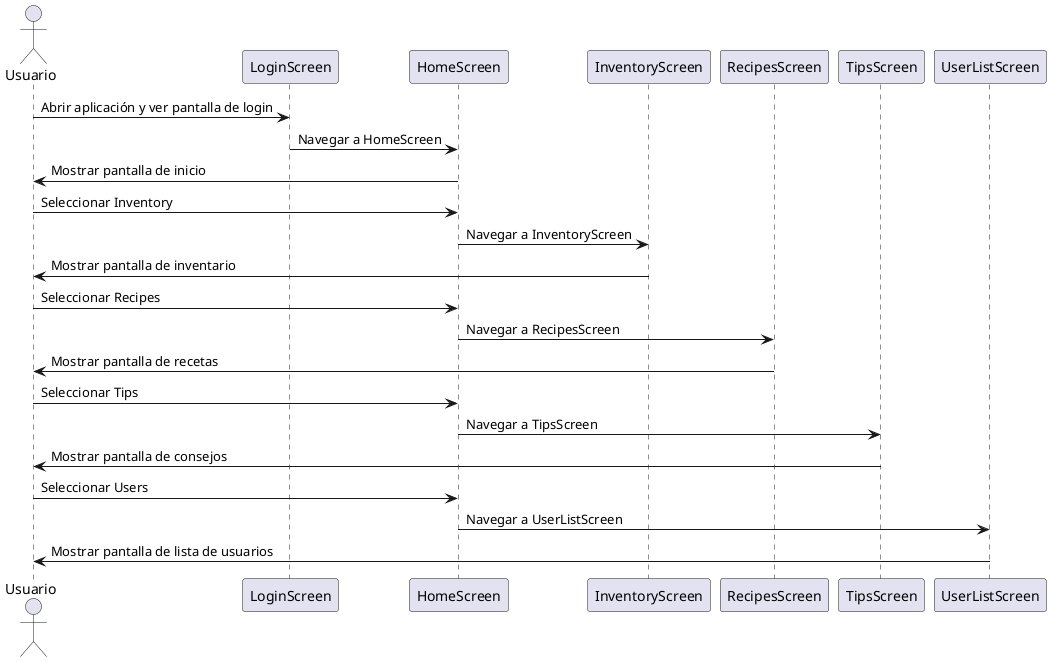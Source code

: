 @startuml
actor Usuario as U
participant "LoginScreen" as LS
participant "HomeScreen" as HS
participant "InventoryScreen" as IS
participant "RecipesScreen" as RS
participant "TipsScreen" as TS
participant "UserListScreen" as US

U -> LS: Abrir aplicación y ver pantalla de login
LS -> HS: Navegar a HomeScreen
HS -> U: Mostrar pantalla de inicio

U -> HS: Seleccionar Inventory
HS -> IS: Navegar a InventoryScreen
IS -> U: Mostrar pantalla de inventario

U -> HS: Seleccionar Recipes
HS -> RS: Navegar a RecipesScreen
RS -> U: Mostrar pantalla de recetas

U -> HS: Seleccionar Tips
HS -> TS: Navegar a TipsScreen
TS -> U: Mostrar pantalla de consejos

U -> HS: Seleccionar Users
HS -> US: Navegar a UserListScreen
US -> U: Mostrar pantalla de lista de usuarios

@enduml
